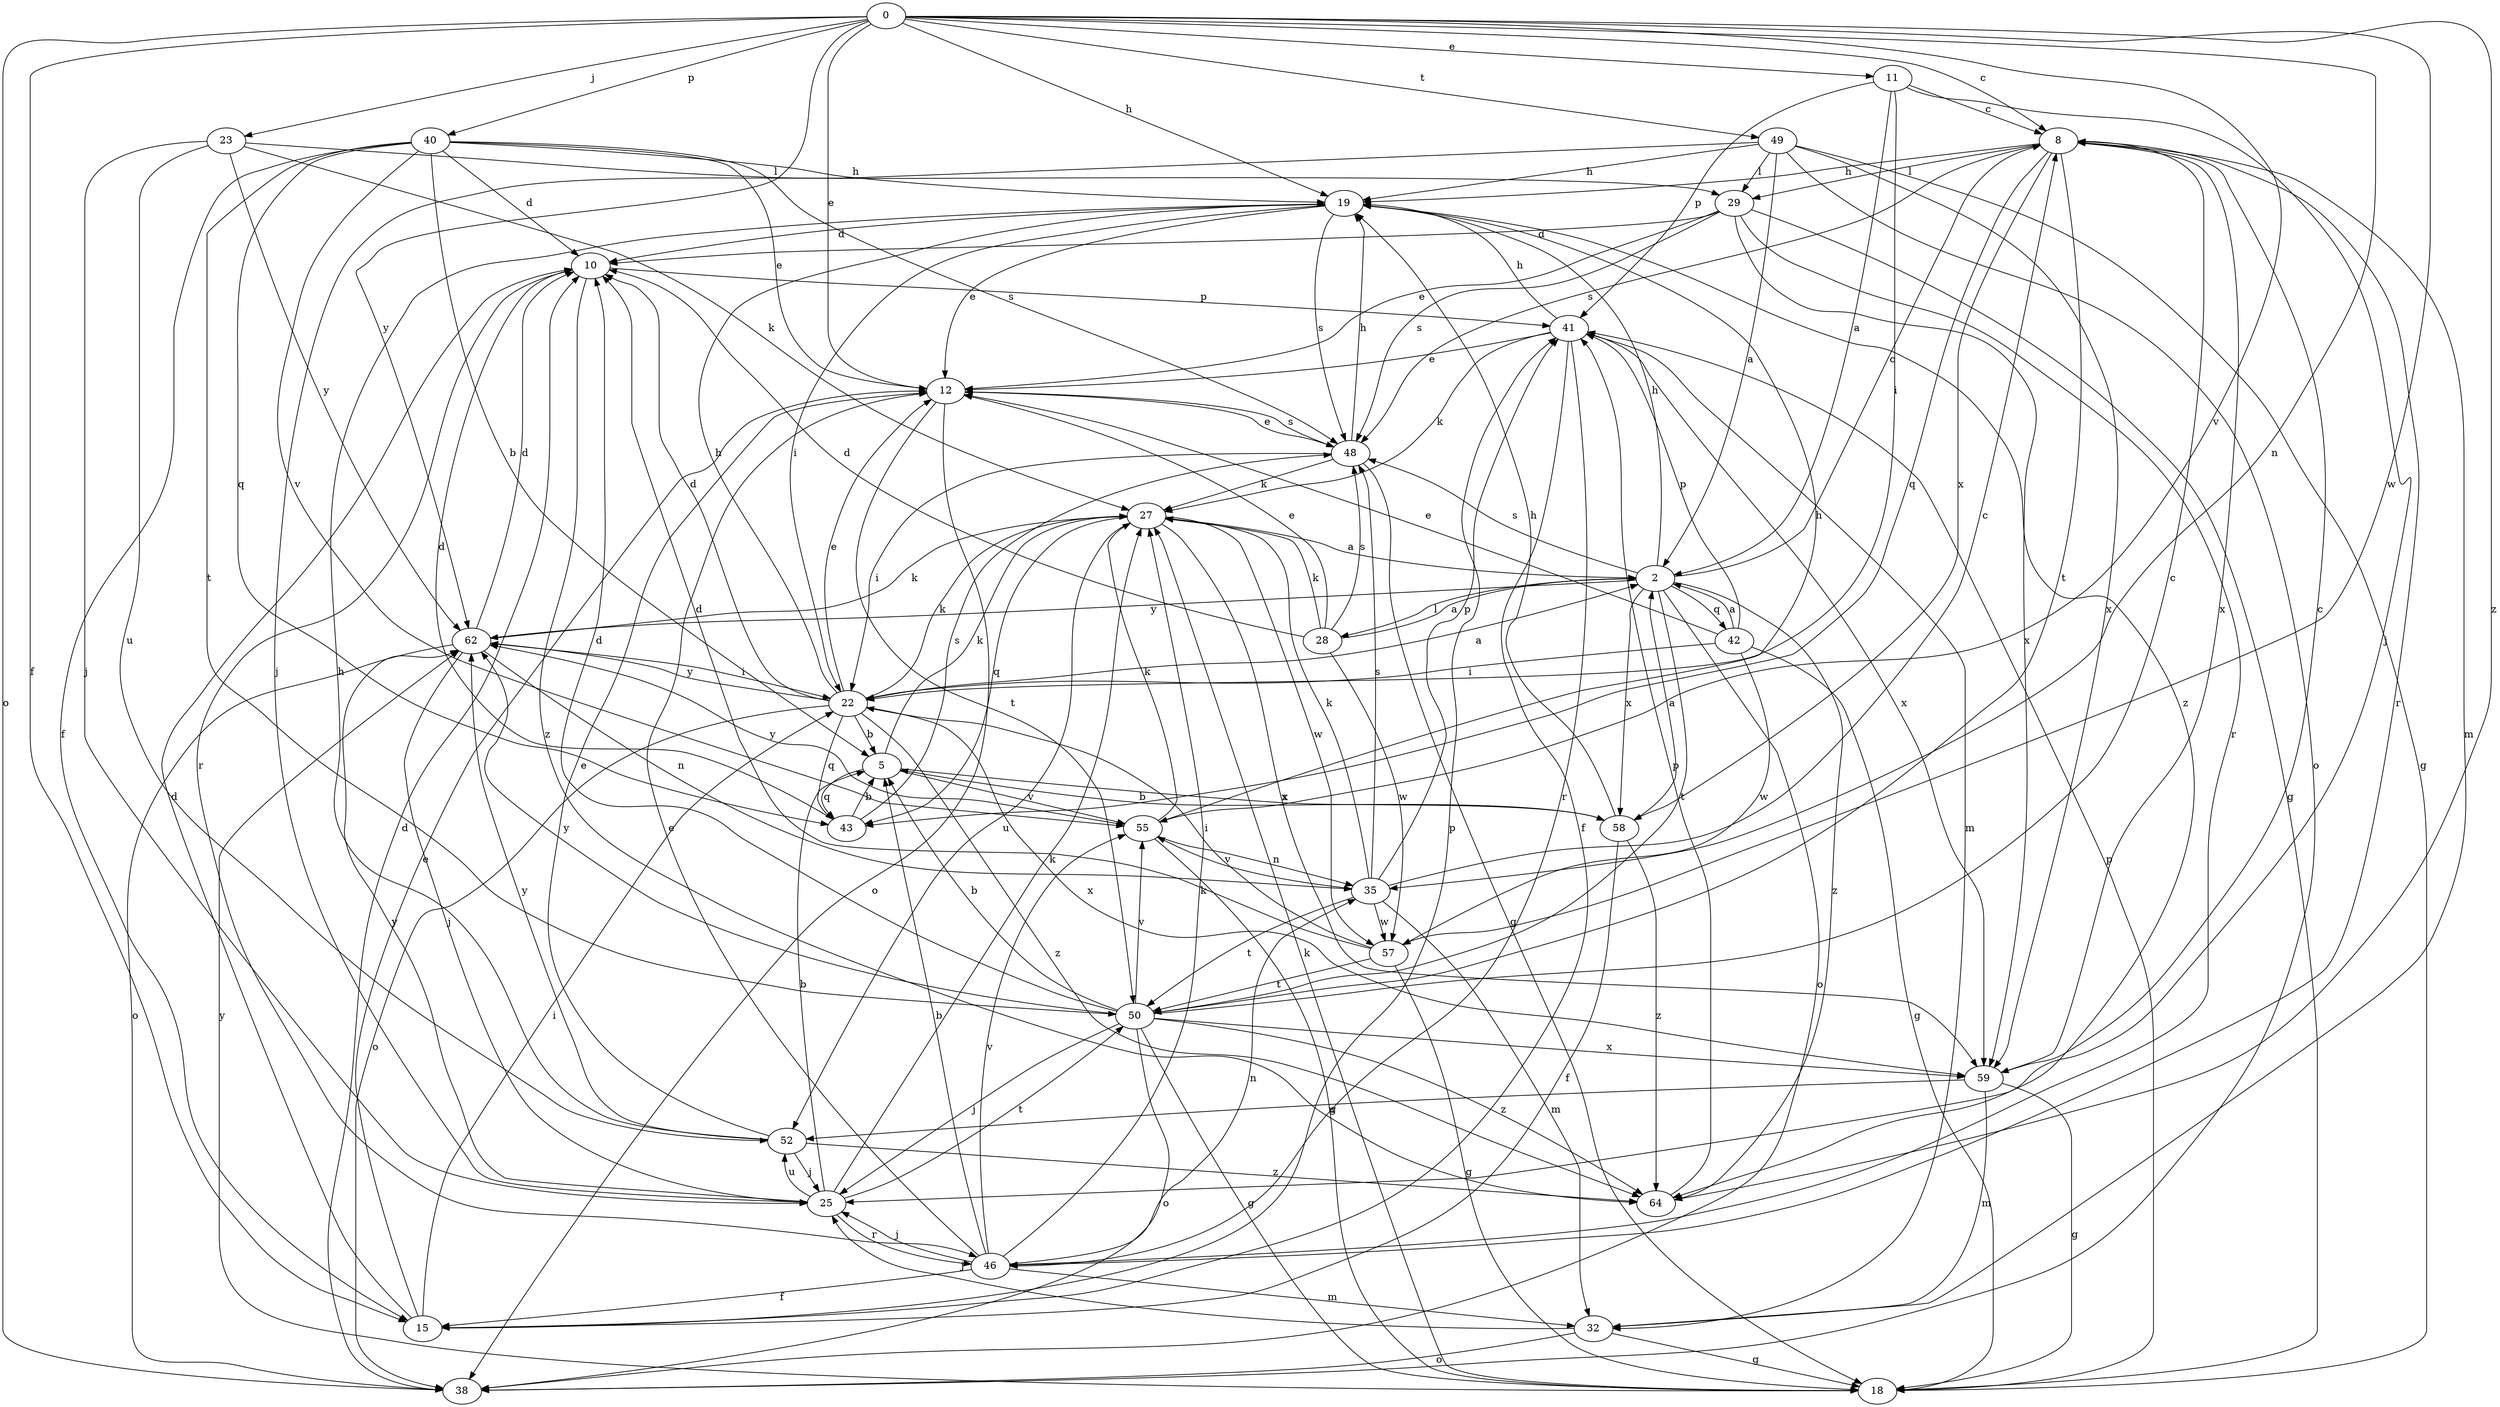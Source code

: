 strict digraph  {
0;
2;
5;
8;
10;
11;
12;
15;
18;
19;
22;
23;
25;
27;
28;
29;
32;
35;
38;
40;
41;
42;
43;
46;
48;
49;
50;
52;
55;
57;
58;
59;
62;
64;
0 -> 8  [label=c];
0 -> 11  [label=e];
0 -> 12  [label=e];
0 -> 15  [label=f];
0 -> 19  [label=h];
0 -> 23  [label=j];
0 -> 35  [label=n];
0 -> 38  [label=o];
0 -> 40  [label=p];
0 -> 49  [label=t];
0 -> 55  [label=v];
0 -> 57  [label=w];
0 -> 62  [label=y];
0 -> 64  [label=z];
2 -> 8  [label=c];
2 -> 19  [label=h];
2 -> 28  [label=l];
2 -> 38  [label=o];
2 -> 42  [label=q];
2 -> 48  [label=s];
2 -> 50  [label=t];
2 -> 58  [label=x];
2 -> 62  [label=y];
2 -> 64  [label=z];
5 -> 27  [label=k];
5 -> 43  [label=q];
5 -> 55  [label=v];
5 -> 58  [label=x];
8 -> 19  [label=h];
8 -> 29  [label=l];
8 -> 32  [label=m];
8 -> 43  [label=q];
8 -> 46  [label=r];
8 -> 48  [label=s];
8 -> 50  [label=t];
8 -> 58  [label=x];
8 -> 59  [label=x];
10 -> 41  [label=p];
10 -> 46  [label=r];
10 -> 64  [label=z];
11 -> 2  [label=a];
11 -> 8  [label=c];
11 -> 22  [label=i];
11 -> 25  [label=j];
11 -> 41  [label=p];
12 -> 38  [label=o];
12 -> 48  [label=s];
12 -> 50  [label=t];
15 -> 10  [label=d];
15 -> 12  [label=e];
15 -> 22  [label=i];
15 -> 41  [label=p];
18 -> 27  [label=k];
18 -> 41  [label=p];
18 -> 62  [label=y];
19 -> 10  [label=d];
19 -> 12  [label=e];
19 -> 22  [label=i];
19 -> 48  [label=s];
19 -> 64  [label=z];
22 -> 2  [label=a];
22 -> 5  [label=b];
22 -> 10  [label=d];
22 -> 12  [label=e];
22 -> 19  [label=h];
22 -> 27  [label=k];
22 -> 38  [label=o];
22 -> 43  [label=q];
22 -> 59  [label=x];
22 -> 62  [label=y];
22 -> 64  [label=z];
23 -> 25  [label=j];
23 -> 27  [label=k];
23 -> 29  [label=l];
23 -> 52  [label=u];
23 -> 62  [label=y];
25 -> 5  [label=b];
25 -> 27  [label=k];
25 -> 46  [label=r];
25 -> 50  [label=t];
25 -> 52  [label=u];
25 -> 62  [label=y];
27 -> 2  [label=a];
27 -> 43  [label=q];
27 -> 52  [label=u];
27 -> 57  [label=w];
27 -> 59  [label=x];
28 -> 2  [label=a];
28 -> 10  [label=d];
28 -> 12  [label=e];
28 -> 27  [label=k];
28 -> 48  [label=s];
28 -> 57  [label=w];
29 -> 10  [label=d];
29 -> 12  [label=e];
29 -> 18  [label=g];
29 -> 46  [label=r];
29 -> 48  [label=s];
29 -> 59  [label=x];
32 -> 18  [label=g];
32 -> 25  [label=j];
32 -> 38  [label=o];
35 -> 8  [label=c];
35 -> 27  [label=k];
35 -> 32  [label=m];
35 -> 41  [label=p];
35 -> 48  [label=s];
35 -> 50  [label=t];
35 -> 55  [label=v];
35 -> 57  [label=w];
38 -> 10  [label=d];
40 -> 5  [label=b];
40 -> 10  [label=d];
40 -> 12  [label=e];
40 -> 15  [label=f];
40 -> 19  [label=h];
40 -> 43  [label=q];
40 -> 48  [label=s];
40 -> 50  [label=t];
40 -> 55  [label=v];
41 -> 12  [label=e];
41 -> 15  [label=f];
41 -> 19  [label=h];
41 -> 27  [label=k];
41 -> 32  [label=m];
41 -> 46  [label=r];
41 -> 59  [label=x];
42 -> 2  [label=a];
42 -> 12  [label=e];
42 -> 18  [label=g];
42 -> 22  [label=i];
42 -> 41  [label=p];
42 -> 57  [label=w];
43 -> 5  [label=b];
43 -> 10  [label=d];
43 -> 48  [label=s];
46 -> 5  [label=b];
46 -> 12  [label=e];
46 -> 15  [label=f];
46 -> 25  [label=j];
46 -> 27  [label=k];
46 -> 32  [label=m];
46 -> 35  [label=n];
46 -> 55  [label=v];
48 -> 12  [label=e];
48 -> 18  [label=g];
48 -> 19  [label=h];
48 -> 22  [label=i];
48 -> 27  [label=k];
49 -> 2  [label=a];
49 -> 18  [label=g];
49 -> 19  [label=h];
49 -> 25  [label=j];
49 -> 29  [label=l];
49 -> 38  [label=o];
49 -> 59  [label=x];
50 -> 5  [label=b];
50 -> 8  [label=c];
50 -> 10  [label=d];
50 -> 18  [label=g];
50 -> 25  [label=j];
50 -> 38  [label=o];
50 -> 55  [label=v];
50 -> 59  [label=x];
50 -> 62  [label=y];
50 -> 64  [label=z];
52 -> 12  [label=e];
52 -> 19  [label=h];
52 -> 25  [label=j];
52 -> 62  [label=y];
52 -> 64  [label=z];
55 -> 18  [label=g];
55 -> 19  [label=h];
55 -> 27  [label=k];
55 -> 35  [label=n];
55 -> 62  [label=y];
57 -> 10  [label=d];
57 -> 18  [label=g];
57 -> 22  [label=i];
57 -> 50  [label=t];
58 -> 2  [label=a];
58 -> 5  [label=b];
58 -> 15  [label=f];
58 -> 19  [label=h];
58 -> 64  [label=z];
59 -> 8  [label=c];
59 -> 18  [label=g];
59 -> 32  [label=m];
59 -> 52  [label=u];
62 -> 10  [label=d];
62 -> 22  [label=i];
62 -> 25  [label=j];
62 -> 27  [label=k];
62 -> 35  [label=n];
62 -> 38  [label=o];
64 -> 41  [label=p];
}
